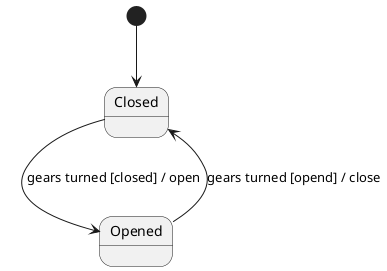 @startuml

[*] --> Closed
Closed --> Opened : gears turned [closed] / open

Opened --> Closed : gears turned [opend] / close

@enduml